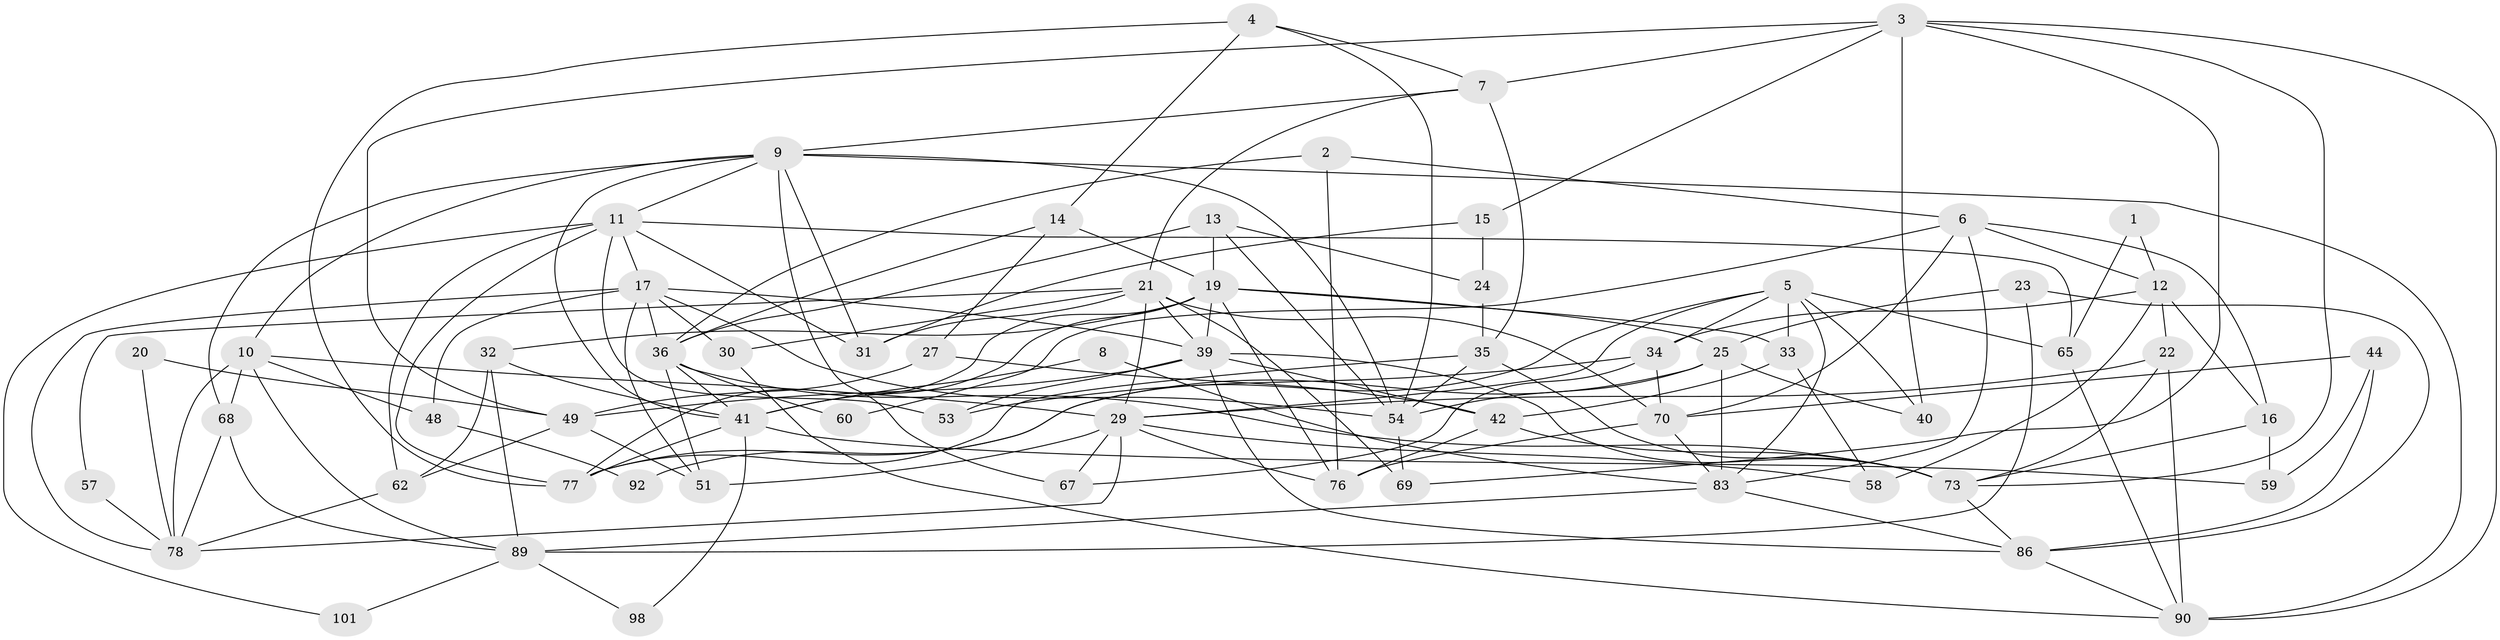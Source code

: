 // original degree distribution, {3: 0.2871287128712871, 2: 0.1188118811881188, 4: 0.2376237623762376, 6: 0.06930693069306931, 5: 0.2376237623762376, 7: 0.04950495049504951}
// Generated by graph-tools (version 1.1) at 2025/11/02/27/25 16:11:17]
// undirected, 64 vertices, 155 edges
graph export_dot {
graph [start="1"]
  node [color=gray90,style=filled];
  1;
  2;
  3 [super="+87"];
  4 [super="+64"];
  5 [super="+43"];
  6 [super="+79"];
  7 [super="+38"];
  8;
  9 [super="+71"];
  10 [super="+45"];
  11 [super="+18"];
  12 [super="+61"];
  13 [super="+46"];
  14;
  15;
  16 [super="+52"];
  17 [super="+50"];
  19 [super="+37"];
  20;
  21 [super="+26"];
  22 [super="+72"];
  23;
  24 [super="+81"];
  25 [super="+28"];
  27;
  29 [super="+63"];
  30 [super="+96"];
  31 [super="+66"];
  32;
  33;
  34 [super="+100"];
  35 [super="+47"];
  36 [super="+82"];
  39 [super="+75"];
  40;
  41 [super="+55"];
  42 [super="+56"];
  44;
  48 [super="+85"];
  49 [super="+95"];
  51 [super="+97"];
  53;
  54 [super="+94"];
  57;
  58;
  59;
  60;
  62;
  65;
  67;
  68;
  69;
  70 [super="+88"];
  73 [super="+74"];
  76;
  77 [super="+93"];
  78 [super="+80"];
  83 [super="+84"];
  86;
  89 [super="+99"];
  90 [super="+91"];
  92;
  98;
  101;
  1 -- 65;
  1 -- 12;
  2 -- 76;
  2 -- 36;
  2 -- 6;
  3 -- 73;
  3 -- 69;
  3 -- 7;
  3 -- 40;
  3 -- 90;
  3 -- 15;
  3 -- 49;
  4 -- 14;
  4 -- 77;
  4 -- 54;
  4 -- 7;
  5 -- 65;
  5 -- 29;
  5 -- 33;
  5 -- 34;
  5 -- 83;
  5 -- 40;
  5 -- 92;
  6 -- 12;
  6 -- 83;
  6 -- 60;
  6 -- 16;
  6 -- 70;
  7 -- 21;
  7 -- 9;
  7 -- 35;
  8 -- 41;
  8 -- 83;
  9 -- 67;
  9 -- 68;
  9 -- 11;
  9 -- 41;
  9 -- 90;
  9 -- 54;
  9 -- 10;
  9 -- 31;
  10 -- 78;
  10 -- 48 [weight=2];
  10 -- 89;
  10 -- 68;
  10 -- 29;
  11 -- 62;
  11 -- 53;
  11 -- 65;
  11 -- 101;
  11 -- 77;
  11 -- 17;
  11 -- 31;
  12 -- 58;
  12 -- 34;
  12 -- 22 [weight=2];
  12 -- 16;
  13 -- 36 [weight=2];
  13 -- 19;
  13 -- 54;
  13 -- 24;
  14 -- 19;
  14 -- 27;
  14 -- 36;
  15 -- 31;
  15 -- 24;
  16 -- 59;
  16 -- 73;
  17 -- 39;
  17 -- 36;
  17 -- 30;
  17 -- 48;
  17 -- 51;
  17 -- 78;
  17 -- 54;
  19 -- 32;
  19 -- 77;
  19 -- 39;
  19 -- 33;
  19 -- 25;
  19 -- 76;
  19 -- 41;
  20 -- 49;
  20 -- 78;
  21 -- 29;
  21 -- 57;
  21 -- 70;
  21 -- 69;
  21 -- 30;
  21 -- 31;
  21 -- 39;
  22 -- 90;
  22 -- 29;
  22 -- 73;
  23 -- 86;
  23 -- 25;
  23 -- 89;
  24 -- 35;
  25 -- 40;
  25 -- 54;
  25 -- 83;
  25 -- 77;
  27 -- 42;
  27 -- 49;
  29 -- 51;
  29 -- 67;
  29 -- 58;
  29 -- 76;
  29 -- 78;
  30 -- 90;
  32 -- 62;
  32 -- 89;
  32 -- 41;
  33 -- 42;
  33 -- 58;
  34 -- 53;
  34 -- 67;
  34 -- 70;
  35 -- 77;
  35 -- 54;
  35 -- 73;
  36 -- 51;
  36 -- 41;
  36 -- 60;
  36 -- 73;
  39 -- 53;
  39 -- 73;
  39 -- 86;
  39 -- 42 [weight=2];
  39 -- 49;
  41 -- 59;
  41 -- 98;
  41 -- 77;
  42 -- 76;
  42 -- 73;
  44 -- 86;
  44 -- 59;
  44 -- 70;
  48 -- 92;
  49 -- 51;
  49 -- 62;
  54 -- 69;
  57 -- 78;
  62 -- 78;
  65 -- 90;
  68 -- 78;
  68 -- 89;
  70 -- 83;
  70 -- 76;
  73 -- 86;
  83 -- 86;
  83 -- 89;
  86 -- 90;
  89 -- 101;
  89 -- 98;
}
